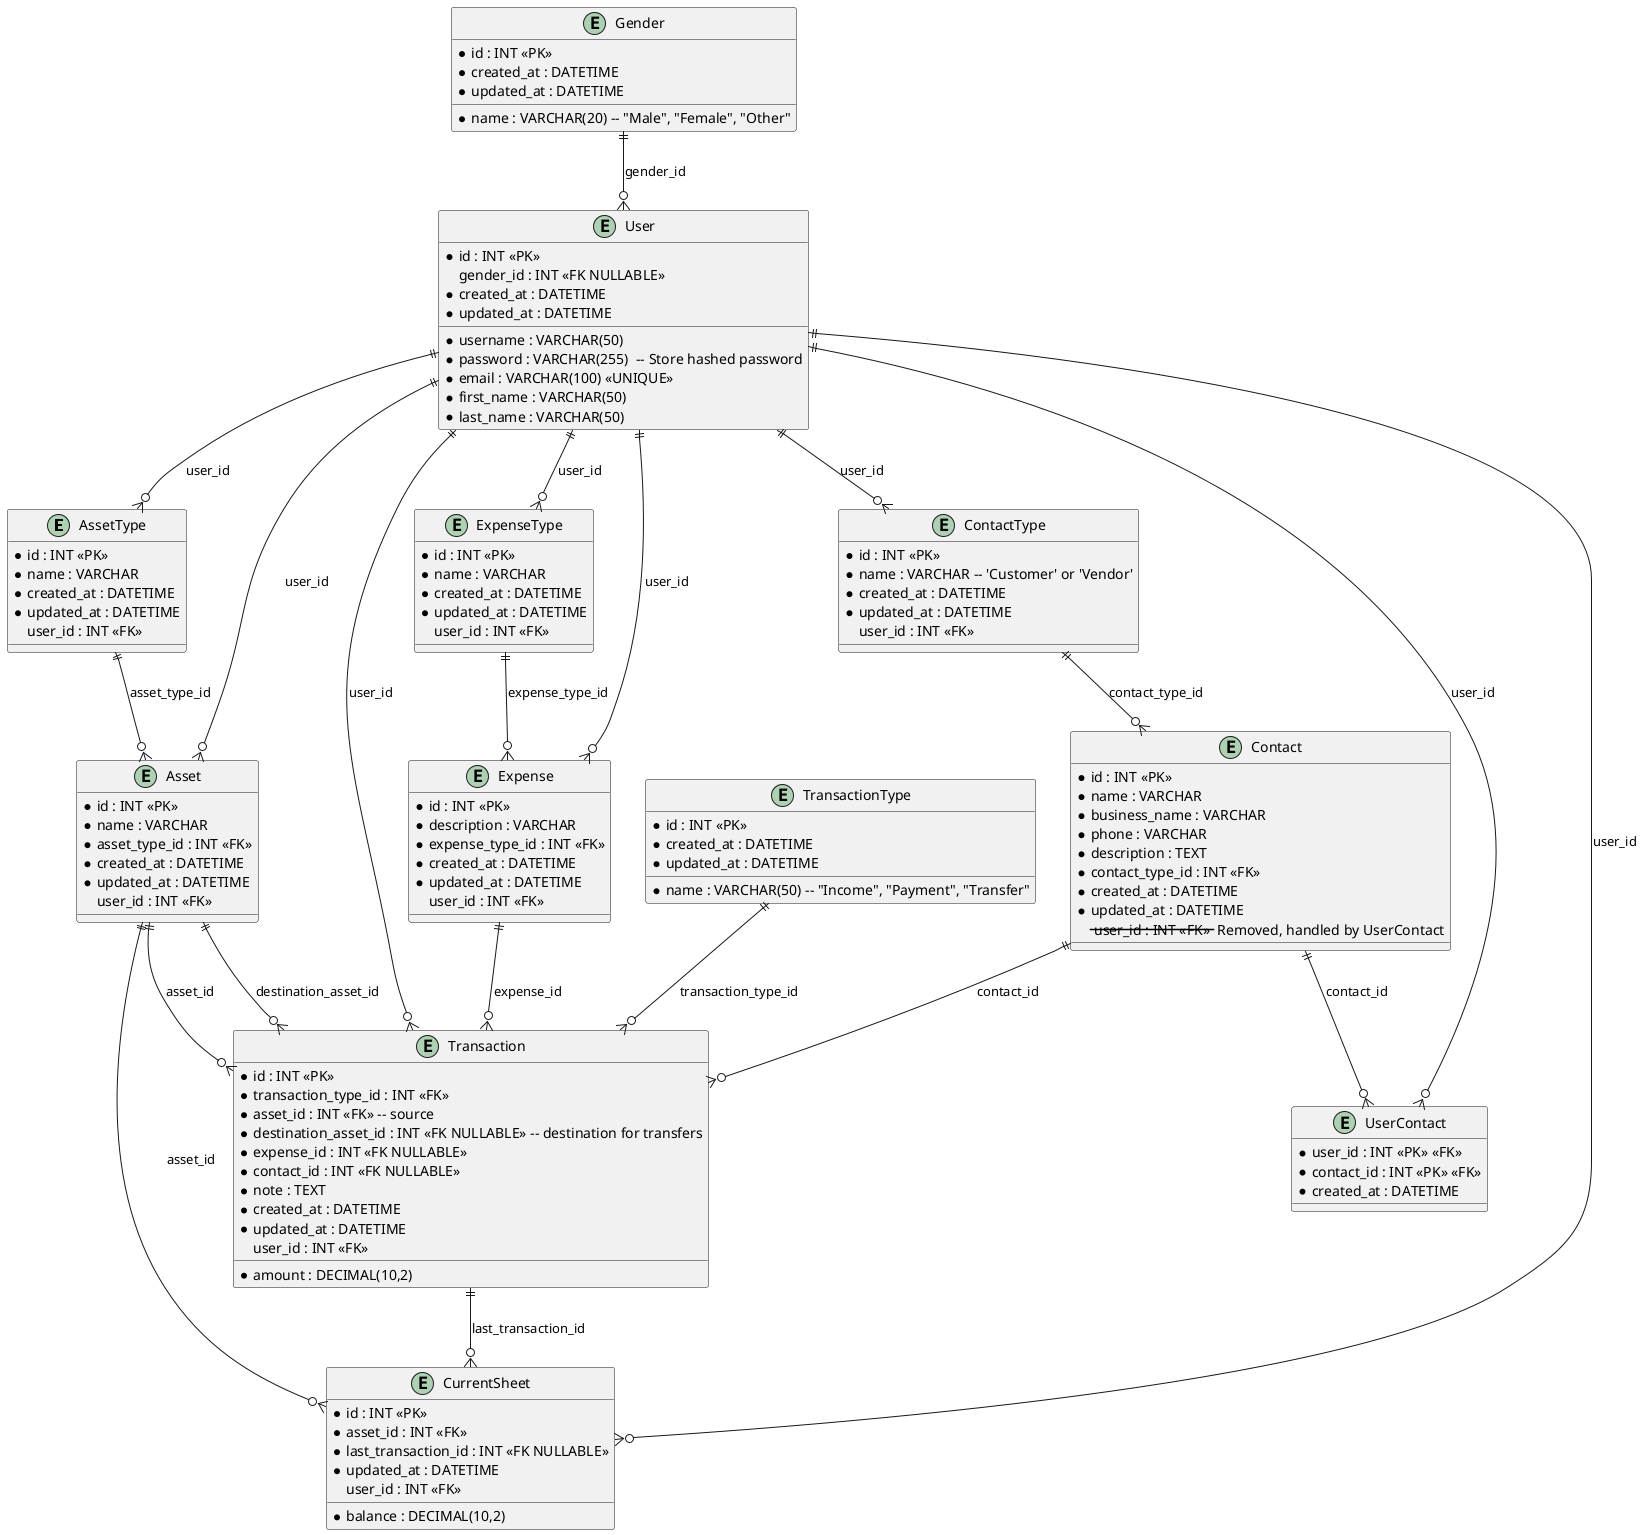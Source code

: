 @startuml "light-house"

entity AssetType {
  *id : INT <<PK>>
  *name : VARCHAR
  *created_at : DATETIME
  *updated_at : DATETIME
  user_id : INT <<FK>>
}

entity Asset {
  *id : INT <<PK>>
  *name : VARCHAR
  *asset_type_id : INT <<FK>>
  *created_at : DATETIME
  *updated_at : DATETIME
  user_id : INT <<FK>>
}

entity ExpenseType {
  *id : INT <<PK>>
  *name : VARCHAR
  *created_at : DATETIME
  *updated_at : DATETIME
  user_id : INT <<FK>>
}

entity Expense {
  *id : INT <<PK>>
  *description : VARCHAR
  *expense_type_id : INT <<FK>>
  *created_at : DATETIME
  *updated_at : DATETIME
  user_id : INT <<FK>>
}

entity ContactType {
  *id : INT <<PK>>
  *name : VARCHAR -- 'Customer' or 'Vendor'
  *created_at : DATETIME
  *updated_at : DATETIME
  user_id : INT <<FK>>
}

entity Contact {
  *id : INT <<PK>>
  *name : VARCHAR
  *business_name : VARCHAR
  *phone : VARCHAR
  *description : TEXT
  *contact_type_id : INT <<FK>>
  *created_at : DATETIME
  *updated_at : DATETIME
  -- user_id : INT <<FK>> -- Removed, handled by UserContact
}

entity TransactionType {
  *id : INT <<PK>>
  *name : VARCHAR(50) -- "Income", "Payment", "Transfer"
  *created_at : DATETIME
  *updated_at : DATETIME
}

entity Transaction {
  *id : INT <<PK>>
  *transaction_type_id : INT <<FK>>
  *amount : DECIMAL(10,2)
  *asset_id : INT <<FK>> -- source
  *destination_asset_id : INT <<FK NULLABLE>> -- destination for transfers
  *expense_id : INT <<FK NULLABLE>>
  *contact_id : INT <<FK NULLABLE>>
  *note : TEXT
  *created_at : DATETIME
  *updated_at : DATETIME
  user_id : INT <<FK>>
}

entity CurrentSheet {
  *id : INT <<PK>>
  *asset_id : INT <<FK>>
  *balance : DECIMAL(10,2)
  *last_transaction_id : INT <<FK NULLABLE>>
  *updated_at : DATETIME
  user_id : INT <<FK>>
}

entity Gender {
  *id : INT <<PK>>
  *name : VARCHAR(20) -- "Male", "Female", "Other"
  *created_at : DATETIME
  *updated_at : DATETIME
}

entity User {
  *id : INT <<PK>>
  *username : VARCHAR(50)
  *password : VARCHAR(255)  -- Store hashed password
  *email : VARCHAR(100) <<UNIQUE>>
  *first_name : VARCHAR(50)
  *last_name : VARCHAR(50)
  gender_id : INT <<FK NULLABLE>>
  *created_at : DATETIME
  *updated_at : DATETIME
}

entity UserContact {
  *user_id : INT <<PK>> <<FK>>
  *contact_id : INT <<PK>> <<FK>>
  *created_at : DATETIME
}

' Relationships
AssetType ||--o{ Asset : asset_type_id
ExpenseType ||--o{ Expense : expense_type_id
ContactType ||--o{ Contact : contact_type_id

' Contact to Transaction (via GeneralTransaction)
Contact ||--o{ Transaction : contact_id

' Asset to Transaction (source and destination)
Asset ||--o{ Transaction : asset_id
Asset ||--o{ Transaction : destination_asset_id

' Expense to Transaction
Expense ||--o{ Transaction : expense_id

' Asset to CurrentSheet
Asset ||--o{ CurrentSheet : asset_id

' User to their specific data
User ||--o{ AssetType : user_id
User ||--o{ Asset : user_id
User ||--o{ ExpenseType : user_id
User ||--o{ Expense : user_id
User ||--o{ ContactType : user_id
' User ||--o{ Contact : user_id -- Replaced by UserContact
User ||--o{ Transaction : user_id
User ||--o{ CurrentSheet : user_id

' New Relationships
TransactionType ||--o{ Transaction : transaction_type_id
Gender ||--o{ User : gender_id
User ||--o{ UserContact : user_id
Contact ||--o{ UserContact : contact_id
Transaction ||--o{ CurrentSheet : last_transaction_id

@enduml
